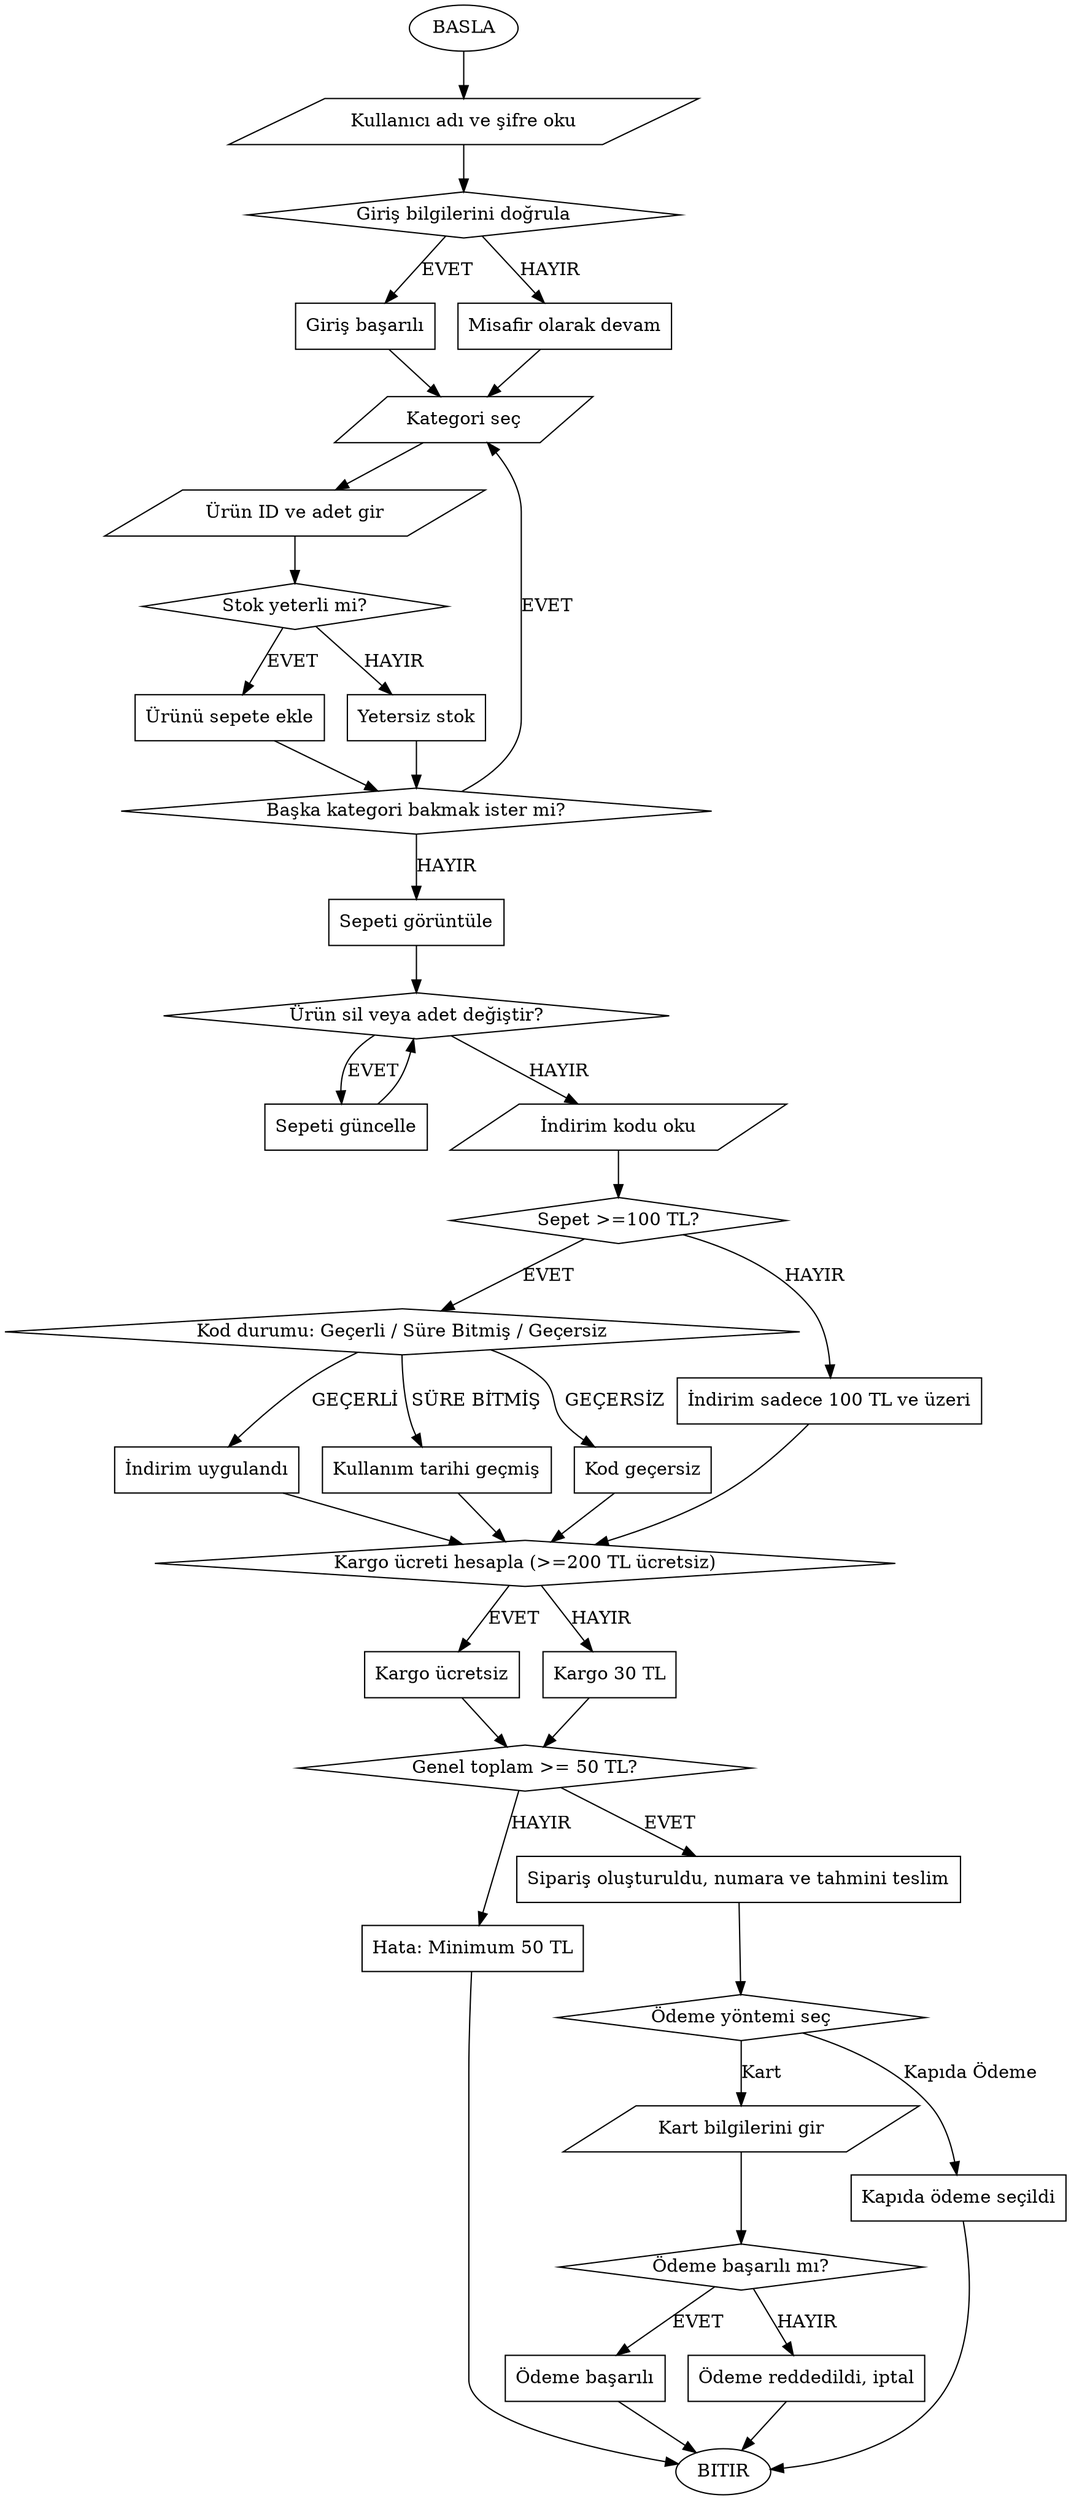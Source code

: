 digraph E_Ticaret {
    rankdir=TB;
    node [shape=box];

    // Başlangıç
    BASLA [label="BASLA", shape=oval];

    // Kullanıcı Girişi
    KULLANICI_GIRIS [label="Kullanıcı adı ve şifre oku", shape=parallelogram];
    GIRIS_DOGRULAMA [label="Giriş bilgilerini doğrula", shape=diamond];

    // Giriş başarılı veya misafir
    GIRIS_DOGRU [label="Giriş başarılı", shape=box];
    GIRIS_YANLIS [label="Misafir olarak devam", shape=box];

    // Ürün Kategorileri Döngüsü
    KATEGORI_SECIM [label="Kategori seç", shape=parallelogram];
    DONGU_KATEGORI [label="Başka kategori bakmak ister mi?", shape=diamond];

    // Ürün ekleme ve stok kontrol
    URUN_EKLE [label="Ürün ID ve adet gir", shape=parallelogram];
    STOK_KONTROL [label="Stok yeterli mi?", shape=diamond];
    URUN_SEPETE_EKLE [label="Ürünü sepete ekle", shape=box];
    STOK_YETERSIZ [label="Yetersiz stok", shape=box];

    // Sepeti Görüntüleme ve Düzenleme
    SEPET_GORUNTULE [label="Sepeti görüntüle", shape=box];
    DUZENLEME_DONGU [label="Ürün sil veya adet değiştir?", shape=diamond];
    SEPET_GUNCELLE [label="Sepeti güncelle", shape=box];

    // İndirim Kodu
    INDIRIM_KODU [label="İndirim kodu oku", shape=parallelogram];
    TUTAR_SINIRI [label="Sepet >=100 TL?", shape=diamond];
    KOD_DURUMU [label="Kod durumu: Geçerli / Süre Bitmiş / Geçersiz", shape=diamond];
    INDIRIM_UYGULA [label="İndirim uygulandı", shape=box];
    KOD_SURE_BITMIS [label="Kullanım tarihi geçmiş", shape=box];
    KOD_GECERSIZ [label="Kod geçersiz", shape=box];
    TUTAR_KUCUK [label="İndirim sadece 100 TL ve üzeri", shape=box];

    // Kargo Hesaplama
    KARGO_HESAPLA [label="Kargo ücreti hesapla (>=200 TL ücretsiz)", shape=diamond];
    KARGO_UCRETI_0 [label="Kargo ücretsiz", shape=box];
    KARGO_UCRETI_30 [label="Kargo 30 TL", shape=box];

    // Minimum Tutar Kontrolü
    MINIMUM_TUTAR [label="Genel toplam >= 50 TL?", shape=diamond];
    TUTAR_YETERSIZ [label="Hata: Minimum 50 TL", shape=box];

    // Ödeme Yöntemi
    ODEME_TIPI [label="Ödeme yöntemi seç", shape=diamond];
    KART_BILGI [label="Kart bilgilerini gir", shape=parallelogram];
    ODEME_KONTROL [label="Ödeme başarılı mı?", shape=diamond];
    ODEME_BASARILI [label="Ödeme başarılı", shape=box];
    ODEME_RED [label="Ödeme reddedildi, iptal", shape=box];
    KAPIDA_ODEME [label="Kapıda ödeme seçildi", shape=box];

    // Sipariş Onayı
    SIPARIS_ONAY [label="Sipariş oluşturuldu, numara ve tahmini teslim", shape=box];

    // Bitir
    BITIR [label="BITIR", shape=oval];

    // Kenar Bağlantıları

    BASLA -> KULLANICI_GIRIS;
    KULLANICI_GIRIS -> GIRIS_DOGRULAMA;
    GIRIS_DOGRULAMA -> GIRIS_DOGRU [label="EVET"];
    GIRIS_DOGRULAMA -> GIRIS_YANLIS [label="HAYIR"];

    GIRIS_DOGRU -> KATEGORI_SECIM;
    GIRIS_YANLIS -> KATEGORI_SECIM;

    KATEGORI_SECIM -> URUN_EKLE;
    URUN_EKLE -> STOK_KONTROL;
    STOK_KONTROL -> URUN_SEPETE_EKLE [label="EVET"];
    STOK_KONTROL -> STOK_YETERSIZ [label="HAYIR"];
    URUN_SEPETE_EKLE -> DONGU_KATEGORI;
    STOK_YETERSIZ -> DONGU_KATEGORI;
    DONGU_KATEGORI -> KATEGORI_SECIM [label="EVET"];
    DONGU_KATEGORI -> SEPET_GORUNTULE [label="HAYIR"];

    SEPET_GORUNTULE -> DUZENLEME_DONGU;
    DUZENLEME_DONGU -> SEPET_GUNCELLE [label="EVET"];
    DUZENLEME_DONGU -> INDIRIM_KODU [label="HAYIR"];
    SEPET_GUNCELLE -> DUZENLEME_DONGU;

    INDIRIM_KODU -> TUTAR_SINIRI;
    TUTAR_SINIRI -> KOD_DURUMU [label="EVET"];
    TUTAR_SINIRI -> TUTAR_KUCUK [label="HAYIR"];
    KOD_DURUMU -> INDIRIM_UYGULA [label="GEÇERLİ"];
    KOD_DURUMU -> KOD_SURE_BITMIS [label="SÜRE BİTMİŞ"];
    KOD_DURUMU -> KOD_GECERSIZ [label="GEÇERSİZ"];
    INDIRIM_UYGULA -> KARGO_HESAPLA;
    KOD_SURE_BITMIS -> KARGO_HESAPLA;
    KOD_GECERSIZ -> KARGO_HESAPLA;
    TUTAR_KUCUK -> KARGO_HESAPLA;

    KARGO_HESAPLA -> KARGO_UCRETI_0 [label="EVET"];
    KARGO_HESAPLA -> KARGO_UCRETI_30 [label="HAYIR"];
    KARGO_UCRETI_0 -> MINIMUM_TUTAR;
    KARGO_UCRETI_30 -> MINIMUM_TUTAR;

    MINIMUM_TUTAR -> SIPARIS_ONAY [label="EVET"];
    MINIMUM_TUTAR -> TUTAR_YETERSIZ [label="HAYIR"];
    TUTAR_YETERSIZ -> BITIR;

    SIPARIS_ONAY -> ODEME_TIPI;
    ODEME_TIPI -> KART_BILGI [label="Kart"];
    ODEME_TIPI -> KAPIDA_ODEME [label="Kapıda Ödeme"];

    KART_BILGI -> ODEME_KONTROL;
    ODEME_KONTROL -> ODEME_BASARILI [label="EVET"];
    ODEME_KONTROL -> ODEME_RED [label="HAYIR"];

    ODEME_BASARILI -> BITIR;
    ODEME_RED -> BITIR;
    KAPIDA_ODEME -> BITIR;
}
